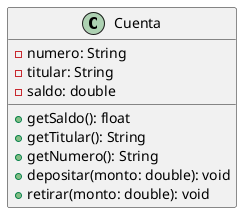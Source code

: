 @startuml
class Cuenta {
    -numero: String
    -titular: String
    -saldo: double
    +getSaldo(): float
    +getTitular(): String
    +getNumero(): String
    +depositar(monto: double): void
    +retirar(monto: double): void
}

@enduml